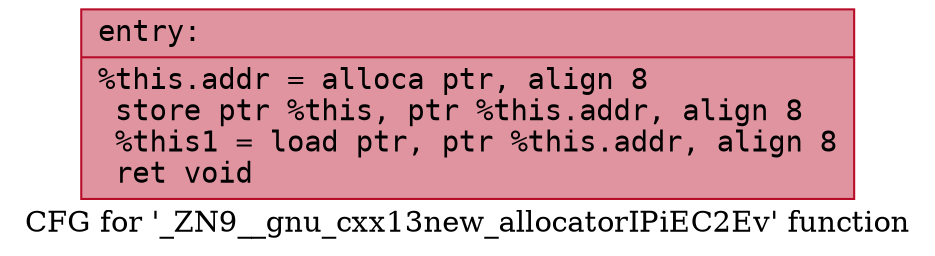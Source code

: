 digraph "CFG for '_ZN9__gnu_cxx13new_allocatorIPiEC2Ev' function" {
	label="CFG for '_ZN9__gnu_cxx13new_allocatorIPiEC2Ev' function";

	Node0x56285ac71de0 [shape=record,color="#b70d28ff", style=filled, fillcolor="#b70d2870" fontname="Courier",label="{entry:\l|  %this.addr = alloca ptr, align 8\l  store ptr %this, ptr %this.addr, align 8\l  %this1 = load ptr, ptr %this.addr, align 8\l  ret void\l}"];
}
